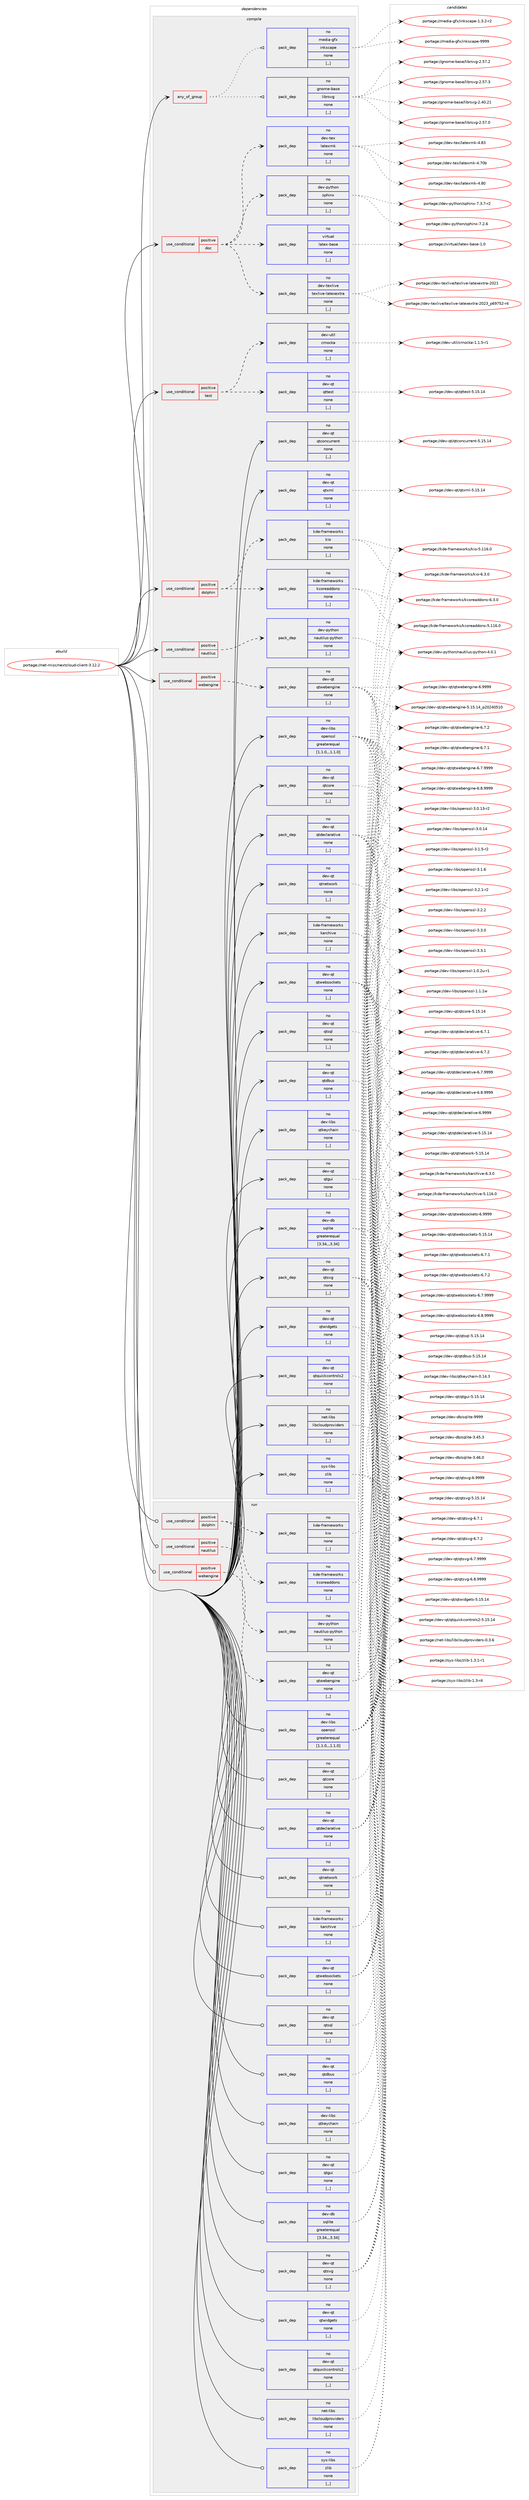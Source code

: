 digraph prolog {

# *************
# Graph options
# *************

newrank=true;
concentrate=true;
compound=true;
graph [rankdir=LR,fontname=Helvetica,fontsize=10,ranksep=1.5];#, ranksep=2.5, nodesep=0.2];
edge  [arrowhead=vee];
node  [fontname=Helvetica,fontsize=10];

# **********
# The ebuild
# **********

subgraph cluster_leftcol {
color=gray;
label=<<i>ebuild</i>>;
id [label="portage://net-misc/nextcloud-client-3.12.2", color=red, width=4, href="../net-misc/nextcloud-client-3.12.2.svg"];
}

# ****************
# The dependencies
# ****************

subgraph cluster_midcol {
color=gray;
label=<<i>dependencies</i>>;
subgraph cluster_compile {
fillcolor="#eeeeee";
style=filled;
label=<<i>compile</i>>;
subgraph any2446 {
dependency363917 [label=<<TABLE BORDER="0" CELLBORDER="1" CELLSPACING="0" CELLPADDING="4"><TR><TD CELLPADDING="10">any_of_group</TD></TR></TABLE>>, shape=none, color=red];subgraph pack265596 {
dependency363918 [label=<<TABLE BORDER="0" CELLBORDER="1" CELLSPACING="0" CELLPADDING="4" WIDTH="220"><TR><TD ROWSPAN="6" CELLPADDING="30">pack_dep</TD></TR><TR><TD WIDTH="110">no</TD></TR><TR><TD>gnome-base</TD></TR><TR><TD>librsvg</TD></TR><TR><TD>none</TD></TR><TR><TD>[,,]</TD></TR></TABLE>>, shape=none, color=blue];
}
dependency363917:e -> dependency363918:w [weight=20,style="dotted",arrowhead="oinv"];
subgraph pack265597 {
dependency363919 [label=<<TABLE BORDER="0" CELLBORDER="1" CELLSPACING="0" CELLPADDING="4" WIDTH="220"><TR><TD ROWSPAN="6" CELLPADDING="30">pack_dep</TD></TR><TR><TD WIDTH="110">no</TD></TR><TR><TD>media-gfx</TD></TR><TR><TD>inkscape</TD></TR><TR><TD>none</TD></TR><TR><TD>[,,]</TD></TR></TABLE>>, shape=none, color=blue];
}
dependency363917:e -> dependency363919:w [weight=20,style="dotted",arrowhead="oinv"];
}
id:e -> dependency363917:w [weight=20,style="solid",arrowhead="vee"];
subgraph cond95698 {
dependency363920 [label=<<TABLE BORDER="0" CELLBORDER="1" CELLSPACING="0" CELLPADDING="4"><TR><TD ROWSPAN="3" CELLPADDING="10">use_conditional</TD></TR><TR><TD>positive</TD></TR><TR><TD>doc</TD></TR></TABLE>>, shape=none, color=red];
subgraph pack265598 {
dependency363921 [label=<<TABLE BORDER="0" CELLBORDER="1" CELLSPACING="0" CELLPADDING="4" WIDTH="220"><TR><TD ROWSPAN="6" CELLPADDING="30">pack_dep</TD></TR><TR><TD WIDTH="110">no</TD></TR><TR><TD>dev-python</TD></TR><TR><TD>sphinx</TD></TR><TR><TD>none</TD></TR><TR><TD>[,,]</TD></TR></TABLE>>, shape=none, color=blue];
}
dependency363920:e -> dependency363921:w [weight=20,style="dashed",arrowhead="vee"];
subgraph pack265599 {
dependency363922 [label=<<TABLE BORDER="0" CELLBORDER="1" CELLSPACING="0" CELLPADDING="4" WIDTH="220"><TR><TD ROWSPAN="6" CELLPADDING="30">pack_dep</TD></TR><TR><TD WIDTH="110">no</TD></TR><TR><TD>dev-tex</TD></TR><TR><TD>latexmk</TD></TR><TR><TD>none</TD></TR><TR><TD>[,,]</TD></TR></TABLE>>, shape=none, color=blue];
}
dependency363920:e -> dependency363922:w [weight=20,style="dashed",arrowhead="vee"];
subgraph pack265600 {
dependency363923 [label=<<TABLE BORDER="0" CELLBORDER="1" CELLSPACING="0" CELLPADDING="4" WIDTH="220"><TR><TD ROWSPAN="6" CELLPADDING="30">pack_dep</TD></TR><TR><TD WIDTH="110">no</TD></TR><TR><TD>dev-texlive</TD></TR><TR><TD>texlive-latexextra</TD></TR><TR><TD>none</TD></TR><TR><TD>[,,]</TD></TR></TABLE>>, shape=none, color=blue];
}
dependency363920:e -> dependency363923:w [weight=20,style="dashed",arrowhead="vee"];
subgraph pack265601 {
dependency363924 [label=<<TABLE BORDER="0" CELLBORDER="1" CELLSPACING="0" CELLPADDING="4" WIDTH="220"><TR><TD ROWSPAN="6" CELLPADDING="30">pack_dep</TD></TR><TR><TD WIDTH="110">no</TD></TR><TR><TD>virtual</TD></TR><TR><TD>latex-base</TD></TR><TR><TD>none</TD></TR><TR><TD>[,,]</TD></TR></TABLE>>, shape=none, color=blue];
}
dependency363920:e -> dependency363924:w [weight=20,style="dashed",arrowhead="vee"];
}
id:e -> dependency363920:w [weight=20,style="solid",arrowhead="vee"];
subgraph cond95699 {
dependency363925 [label=<<TABLE BORDER="0" CELLBORDER="1" CELLSPACING="0" CELLPADDING="4"><TR><TD ROWSPAN="3" CELLPADDING="10">use_conditional</TD></TR><TR><TD>positive</TD></TR><TR><TD>dolphin</TD></TR></TABLE>>, shape=none, color=red];
subgraph pack265602 {
dependency363926 [label=<<TABLE BORDER="0" CELLBORDER="1" CELLSPACING="0" CELLPADDING="4" WIDTH="220"><TR><TD ROWSPAN="6" CELLPADDING="30">pack_dep</TD></TR><TR><TD WIDTH="110">no</TD></TR><TR><TD>kde-frameworks</TD></TR><TR><TD>kcoreaddons</TD></TR><TR><TD>none</TD></TR><TR><TD>[,,]</TD></TR></TABLE>>, shape=none, color=blue];
}
dependency363925:e -> dependency363926:w [weight=20,style="dashed",arrowhead="vee"];
subgraph pack265603 {
dependency363927 [label=<<TABLE BORDER="0" CELLBORDER="1" CELLSPACING="0" CELLPADDING="4" WIDTH="220"><TR><TD ROWSPAN="6" CELLPADDING="30">pack_dep</TD></TR><TR><TD WIDTH="110">no</TD></TR><TR><TD>kde-frameworks</TD></TR><TR><TD>kio</TD></TR><TR><TD>none</TD></TR><TR><TD>[,,]</TD></TR></TABLE>>, shape=none, color=blue];
}
dependency363925:e -> dependency363927:w [weight=20,style="dashed",arrowhead="vee"];
}
id:e -> dependency363925:w [weight=20,style="solid",arrowhead="vee"];
subgraph cond95700 {
dependency363928 [label=<<TABLE BORDER="0" CELLBORDER="1" CELLSPACING="0" CELLPADDING="4"><TR><TD ROWSPAN="3" CELLPADDING="10">use_conditional</TD></TR><TR><TD>positive</TD></TR><TR><TD>nautilus</TD></TR></TABLE>>, shape=none, color=red];
subgraph pack265604 {
dependency363929 [label=<<TABLE BORDER="0" CELLBORDER="1" CELLSPACING="0" CELLPADDING="4" WIDTH="220"><TR><TD ROWSPAN="6" CELLPADDING="30">pack_dep</TD></TR><TR><TD WIDTH="110">no</TD></TR><TR><TD>dev-python</TD></TR><TR><TD>nautilus-python</TD></TR><TR><TD>none</TD></TR><TR><TD>[,,]</TD></TR></TABLE>>, shape=none, color=blue];
}
dependency363928:e -> dependency363929:w [weight=20,style="dashed",arrowhead="vee"];
}
id:e -> dependency363928:w [weight=20,style="solid",arrowhead="vee"];
subgraph cond95701 {
dependency363930 [label=<<TABLE BORDER="0" CELLBORDER="1" CELLSPACING="0" CELLPADDING="4"><TR><TD ROWSPAN="3" CELLPADDING="10">use_conditional</TD></TR><TR><TD>positive</TD></TR><TR><TD>test</TD></TR></TABLE>>, shape=none, color=red];
subgraph pack265605 {
dependency363931 [label=<<TABLE BORDER="0" CELLBORDER="1" CELLSPACING="0" CELLPADDING="4" WIDTH="220"><TR><TD ROWSPAN="6" CELLPADDING="30">pack_dep</TD></TR><TR><TD WIDTH="110">no</TD></TR><TR><TD>dev-qt</TD></TR><TR><TD>qttest</TD></TR><TR><TD>none</TD></TR><TR><TD>[,,]</TD></TR></TABLE>>, shape=none, color=blue];
}
dependency363930:e -> dependency363931:w [weight=20,style="dashed",arrowhead="vee"];
subgraph pack265606 {
dependency363932 [label=<<TABLE BORDER="0" CELLBORDER="1" CELLSPACING="0" CELLPADDING="4" WIDTH="220"><TR><TD ROWSPAN="6" CELLPADDING="30">pack_dep</TD></TR><TR><TD WIDTH="110">no</TD></TR><TR><TD>dev-util</TD></TR><TR><TD>cmocka</TD></TR><TR><TD>none</TD></TR><TR><TD>[,,]</TD></TR></TABLE>>, shape=none, color=blue];
}
dependency363930:e -> dependency363932:w [weight=20,style="dashed",arrowhead="vee"];
}
id:e -> dependency363930:w [weight=20,style="solid",arrowhead="vee"];
subgraph cond95702 {
dependency363933 [label=<<TABLE BORDER="0" CELLBORDER="1" CELLSPACING="0" CELLPADDING="4"><TR><TD ROWSPAN="3" CELLPADDING="10">use_conditional</TD></TR><TR><TD>positive</TD></TR><TR><TD>webengine</TD></TR></TABLE>>, shape=none, color=red];
subgraph pack265607 {
dependency363934 [label=<<TABLE BORDER="0" CELLBORDER="1" CELLSPACING="0" CELLPADDING="4" WIDTH="220"><TR><TD ROWSPAN="6" CELLPADDING="30">pack_dep</TD></TR><TR><TD WIDTH="110">no</TD></TR><TR><TD>dev-qt</TD></TR><TR><TD>qtwebengine</TD></TR><TR><TD>none</TD></TR><TR><TD>[,,]</TD></TR></TABLE>>, shape=none, color=blue];
}
dependency363933:e -> dependency363934:w [weight=20,style="dashed",arrowhead="vee"];
}
id:e -> dependency363933:w [weight=20,style="solid",arrowhead="vee"];
subgraph pack265608 {
dependency363935 [label=<<TABLE BORDER="0" CELLBORDER="1" CELLSPACING="0" CELLPADDING="4" WIDTH="220"><TR><TD ROWSPAN="6" CELLPADDING="30">pack_dep</TD></TR><TR><TD WIDTH="110">no</TD></TR><TR><TD>dev-db</TD></TR><TR><TD>sqlite</TD></TR><TR><TD>greaterequal</TD></TR><TR><TD>[3.34,,,3.34]</TD></TR></TABLE>>, shape=none, color=blue];
}
id:e -> dependency363935:w [weight=20,style="solid",arrowhead="vee"];
subgraph pack265609 {
dependency363936 [label=<<TABLE BORDER="0" CELLBORDER="1" CELLSPACING="0" CELLPADDING="4" WIDTH="220"><TR><TD ROWSPAN="6" CELLPADDING="30">pack_dep</TD></TR><TR><TD WIDTH="110">no</TD></TR><TR><TD>dev-libs</TD></TR><TR><TD>openssl</TD></TR><TR><TD>greaterequal</TD></TR><TR><TD>[1.1.0,,,1.1.0]</TD></TR></TABLE>>, shape=none, color=blue];
}
id:e -> dependency363936:w [weight=20,style="solid",arrowhead="vee"];
subgraph pack265610 {
dependency363937 [label=<<TABLE BORDER="0" CELLBORDER="1" CELLSPACING="0" CELLPADDING="4" WIDTH="220"><TR><TD ROWSPAN="6" CELLPADDING="30">pack_dep</TD></TR><TR><TD WIDTH="110">no</TD></TR><TR><TD>dev-libs</TD></TR><TR><TD>qtkeychain</TD></TR><TR><TD>none</TD></TR><TR><TD>[,,]</TD></TR></TABLE>>, shape=none, color=blue];
}
id:e -> dependency363937:w [weight=20,style="solid",arrowhead="vee"];
subgraph pack265611 {
dependency363938 [label=<<TABLE BORDER="0" CELLBORDER="1" CELLSPACING="0" CELLPADDING="4" WIDTH="220"><TR><TD ROWSPAN="6" CELLPADDING="30">pack_dep</TD></TR><TR><TD WIDTH="110">no</TD></TR><TR><TD>dev-qt</TD></TR><TR><TD>qtconcurrent</TD></TR><TR><TD>none</TD></TR><TR><TD>[,,]</TD></TR></TABLE>>, shape=none, color=blue];
}
id:e -> dependency363938:w [weight=20,style="solid",arrowhead="vee"];
subgraph pack265612 {
dependency363939 [label=<<TABLE BORDER="0" CELLBORDER="1" CELLSPACING="0" CELLPADDING="4" WIDTH="220"><TR><TD ROWSPAN="6" CELLPADDING="30">pack_dep</TD></TR><TR><TD WIDTH="110">no</TD></TR><TR><TD>dev-qt</TD></TR><TR><TD>qtcore</TD></TR><TR><TD>none</TD></TR><TR><TD>[,,]</TD></TR></TABLE>>, shape=none, color=blue];
}
id:e -> dependency363939:w [weight=20,style="solid",arrowhead="vee"];
subgraph pack265613 {
dependency363940 [label=<<TABLE BORDER="0" CELLBORDER="1" CELLSPACING="0" CELLPADDING="4" WIDTH="220"><TR><TD ROWSPAN="6" CELLPADDING="30">pack_dep</TD></TR><TR><TD WIDTH="110">no</TD></TR><TR><TD>dev-qt</TD></TR><TR><TD>qtdbus</TD></TR><TR><TD>none</TD></TR><TR><TD>[,,]</TD></TR></TABLE>>, shape=none, color=blue];
}
id:e -> dependency363940:w [weight=20,style="solid",arrowhead="vee"];
subgraph pack265614 {
dependency363941 [label=<<TABLE BORDER="0" CELLBORDER="1" CELLSPACING="0" CELLPADDING="4" WIDTH="220"><TR><TD ROWSPAN="6" CELLPADDING="30">pack_dep</TD></TR><TR><TD WIDTH="110">no</TD></TR><TR><TD>dev-qt</TD></TR><TR><TD>qtdeclarative</TD></TR><TR><TD>none</TD></TR><TR><TD>[,,]</TD></TR></TABLE>>, shape=none, color=blue];
}
id:e -> dependency363941:w [weight=20,style="solid",arrowhead="vee"];
subgraph pack265615 {
dependency363942 [label=<<TABLE BORDER="0" CELLBORDER="1" CELLSPACING="0" CELLPADDING="4" WIDTH="220"><TR><TD ROWSPAN="6" CELLPADDING="30">pack_dep</TD></TR><TR><TD WIDTH="110">no</TD></TR><TR><TD>dev-qt</TD></TR><TR><TD>qtgui</TD></TR><TR><TD>none</TD></TR><TR><TD>[,,]</TD></TR></TABLE>>, shape=none, color=blue];
}
id:e -> dependency363942:w [weight=20,style="solid",arrowhead="vee"];
subgraph pack265616 {
dependency363943 [label=<<TABLE BORDER="0" CELLBORDER="1" CELLSPACING="0" CELLPADDING="4" WIDTH="220"><TR><TD ROWSPAN="6" CELLPADDING="30">pack_dep</TD></TR><TR><TD WIDTH="110">no</TD></TR><TR><TD>dev-qt</TD></TR><TR><TD>qtnetwork</TD></TR><TR><TD>none</TD></TR><TR><TD>[,,]</TD></TR></TABLE>>, shape=none, color=blue];
}
id:e -> dependency363943:w [weight=20,style="solid",arrowhead="vee"];
subgraph pack265617 {
dependency363944 [label=<<TABLE BORDER="0" CELLBORDER="1" CELLSPACING="0" CELLPADDING="4" WIDTH="220"><TR><TD ROWSPAN="6" CELLPADDING="30">pack_dep</TD></TR><TR><TD WIDTH="110">no</TD></TR><TR><TD>dev-qt</TD></TR><TR><TD>qtquickcontrols2</TD></TR><TR><TD>none</TD></TR><TR><TD>[,,]</TD></TR></TABLE>>, shape=none, color=blue];
}
id:e -> dependency363944:w [weight=20,style="solid",arrowhead="vee"];
subgraph pack265618 {
dependency363945 [label=<<TABLE BORDER="0" CELLBORDER="1" CELLSPACING="0" CELLPADDING="4" WIDTH="220"><TR><TD ROWSPAN="6" CELLPADDING="30">pack_dep</TD></TR><TR><TD WIDTH="110">no</TD></TR><TR><TD>dev-qt</TD></TR><TR><TD>qtsql</TD></TR><TR><TD>none</TD></TR><TR><TD>[,,]</TD></TR></TABLE>>, shape=none, color=blue];
}
id:e -> dependency363945:w [weight=20,style="solid",arrowhead="vee"];
subgraph pack265619 {
dependency363946 [label=<<TABLE BORDER="0" CELLBORDER="1" CELLSPACING="0" CELLPADDING="4" WIDTH="220"><TR><TD ROWSPAN="6" CELLPADDING="30">pack_dep</TD></TR><TR><TD WIDTH="110">no</TD></TR><TR><TD>dev-qt</TD></TR><TR><TD>qtsvg</TD></TR><TR><TD>none</TD></TR><TR><TD>[,,]</TD></TR></TABLE>>, shape=none, color=blue];
}
id:e -> dependency363946:w [weight=20,style="solid",arrowhead="vee"];
subgraph pack265620 {
dependency363947 [label=<<TABLE BORDER="0" CELLBORDER="1" CELLSPACING="0" CELLPADDING="4" WIDTH="220"><TR><TD ROWSPAN="6" CELLPADDING="30">pack_dep</TD></TR><TR><TD WIDTH="110">no</TD></TR><TR><TD>dev-qt</TD></TR><TR><TD>qtwebsockets</TD></TR><TR><TD>none</TD></TR><TR><TD>[,,]</TD></TR></TABLE>>, shape=none, color=blue];
}
id:e -> dependency363947:w [weight=20,style="solid",arrowhead="vee"];
subgraph pack265621 {
dependency363948 [label=<<TABLE BORDER="0" CELLBORDER="1" CELLSPACING="0" CELLPADDING="4" WIDTH="220"><TR><TD ROWSPAN="6" CELLPADDING="30">pack_dep</TD></TR><TR><TD WIDTH="110">no</TD></TR><TR><TD>dev-qt</TD></TR><TR><TD>qtwidgets</TD></TR><TR><TD>none</TD></TR><TR><TD>[,,]</TD></TR></TABLE>>, shape=none, color=blue];
}
id:e -> dependency363948:w [weight=20,style="solid",arrowhead="vee"];
subgraph pack265622 {
dependency363949 [label=<<TABLE BORDER="0" CELLBORDER="1" CELLSPACING="0" CELLPADDING="4" WIDTH="220"><TR><TD ROWSPAN="6" CELLPADDING="30">pack_dep</TD></TR><TR><TD WIDTH="110">no</TD></TR><TR><TD>dev-qt</TD></TR><TR><TD>qtxml</TD></TR><TR><TD>none</TD></TR><TR><TD>[,,]</TD></TR></TABLE>>, shape=none, color=blue];
}
id:e -> dependency363949:w [weight=20,style="solid",arrowhead="vee"];
subgraph pack265623 {
dependency363950 [label=<<TABLE BORDER="0" CELLBORDER="1" CELLSPACING="0" CELLPADDING="4" WIDTH="220"><TR><TD ROWSPAN="6" CELLPADDING="30">pack_dep</TD></TR><TR><TD WIDTH="110">no</TD></TR><TR><TD>kde-frameworks</TD></TR><TR><TD>karchive</TD></TR><TR><TD>none</TD></TR><TR><TD>[,,]</TD></TR></TABLE>>, shape=none, color=blue];
}
id:e -> dependency363950:w [weight=20,style="solid",arrowhead="vee"];
subgraph pack265624 {
dependency363951 [label=<<TABLE BORDER="0" CELLBORDER="1" CELLSPACING="0" CELLPADDING="4" WIDTH="220"><TR><TD ROWSPAN="6" CELLPADDING="30">pack_dep</TD></TR><TR><TD WIDTH="110">no</TD></TR><TR><TD>net-libs</TD></TR><TR><TD>libcloudproviders</TD></TR><TR><TD>none</TD></TR><TR><TD>[,,]</TD></TR></TABLE>>, shape=none, color=blue];
}
id:e -> dependency363951:w [weight=20,style="solid",arrowhead="vee"];
subgraph pack265625 {
dependency363952 [label=<<TABLE BORDER="0" CELLBORDER="1" CELLSPACING="0" CELLPADDING="4" WIDTH="220"><TR><TD ROWSPAN="6" CELLPADDING="30">pack_dep</TD></TR><TR><TD WIDTH="110">no</TD></TR><TR><TD>sys-libs</TD></TR><TR><TD>zlib</TD></TR><TR><TD>none</TD></TR><TR><TD>[,,]</TD></TR></TABLE>>, shape=none, color=blue];
}
id:e -> dependency363952:w [weight=20,style="solid",arrowhead="vee"];
}
subgraph cluster_compileandrun {
fillcolor="#eeeeee";
style=filled;
label=<<i>compile and run</i>>;
}
subgraph cluster_run {
fillcolor="#eeeeee";
style=filled;
label=<<i>run</i>>;
subgraph cond95703 {
dependency363953 [label=<<TABLE BORDER="0" CELLBORDER="1" CELLSPACING="0" CELLPADDING="4"><TR><TD ROWSPAN="3" CELLPADDING="10">use_conditional</TD></TR><TR><TD>positive</TD></TR><TR><TD>dolphin</TD></TR></TABLE>>, shape=none, color=red];
subgraph pack265626 {
dependency363954 [label=<<TABLE BORDER="0" CELLBORDER="1" CELLSPACING="0" CELLPADDING="4" WIDTH="220"><TR><TD ROWSPAN="6" CELLPADDING="30">pack_dep</TD></TR><TR><TD WIDTH="110">no</TD></TR><TR><TD>kde-frameworks</TD></TR><TR><TD>kcoreaddons</TD></TR><TR><TD>none</TD></TR><TR><TD>[,,]</TD></TR></TABLE>>, shape=none, color=blue];
}
dependency363953:e -> dependency363954:w [weight=20,style="dashed",arrowhead="vee"];
subgraph pack265627 {
dependency363955 [label=<<TABLE BORDER="0" CELLBORDER="1" CELLSPACING="0" CELLPADDING="4" WIDTH="220"><TR><TD ROWSPAN="6" CELLPADDING="30">pack_dep</TD></TR><TR><TD WIDTH="110">no</TD></TR><TR><TD>kde-frameworks</TD></TR><TR><TD>kio</TD></TR><TR><TD>none</TD></TR><TR><TD>[,,]</TD></TR></TABLE>>, shape=none, color=blue];
}
dependency363953:e -> dependency363955:w [weight=20,style="dashed",arrowhead="vee"];
}
id:e -> dependency363953:w [weight=20,style="solid",arrowhead="odot"];
subgraph cond95704 {
dependency363956 [label=<<TABLE BORDER="0" CELLBORDER="1" CELLSPACING="0" CELLPADDING="4"><TR><TD ROWSPAN="3" CELLPADDING="10">use_conditional</TD></TR><TR><TD>positive</TD></TR><TR><TD>nautilus</TD></TR></TABLE>>, shape=none, color=red];
subgraph pack265628 {
dependency363957 [label=<<TABLE BORDER="0" CELLBORDER="1" CELLSPACING="0" CELLPADDING="4" WIDTH="220"><TR><TD ROWSPAN="6" CELLPADDING="30">pack_dep</TD></TR><TR><TD WIDTH="110">no</TD></TR><TR><TD>dev-python</TD></TR><TR><TD>nautilus-python</TD></TR><TR><TD>none</TD></TR><TR><TD>[,,]</TD></TR></TABLE>>, shape=none, color=blue];
}
dependency363956:e -> dependency363957:w [weight=20,style="dashed",arrowhead="vee"];
}
id:e -> dependency363956:w [weight=20,style="solid",arrowhead="odot"];
subgraph cond95705 {
dependency363958 [label=<<TABLE BORDER="0" CELLBORDER="1" CELLSPACING="0" CELLPADDING="4"><TR><TD ROWSPAN="3" CELLPADDING="10">use_conditional</TD></TR><TR><TD>positive</TD></TR><TR><TD>webengine</TD></TR></TABLE>>, shape=none, color=red];
subgraph pack265629 {
dependency363959 [label=<<TABLE BORDER="0" CELLBORDER="1" CELLSPACING="0" CELLPADDING="4" WIDTH="220"><TR><TD ROWSPAN="6" CELLPADDING="30">pack_dep</TD></TR><TR><TD WIDTH="110">no</TD></TR><TR><TD>dev-qt</TD></TR><TR><TD>qtwebengine</TD></TR><TR><TD>none</TD></TR><TR><TD>[,,]</TD></TR></TABLE>>, shape=none, color=blue];
}
dependency363958:e -> dependency363959:w [weight=20,style="dashed",arrowhead="vee"];
}
id:e -> dependency363958:w [weight=20,style="solid",arrowhead="odot"];
subgraph pack265630 {
dependency363960 [label=<<TABLE BORDER="0" CELLBORDER="1" CELLSPACING="0" CELLPADDING="4" WIDTH="220"><TR><TD ROWSPAN="6" CELLPADDING="30">pack_dep</TD></TR><TR><TD WIDTH="110">no</TD></TR><TR><TD>dev-db</TD></TR><TR><TD>sqlite</TD></TR><TR><TD>greaterequal</TD></TR><TR><TD>[3.34,,,3.34]</TD></TR></TABLE>>, shape=none, color=blue];
}
id:e -> dependency363960:w [weight=20,style="solid",arrowhead="odot"];
subgraph pack265631 {
dependency363961 [label=<<TABLE BORDER="0" CELLBORDER="1" CELLSPACING="0" CELLPADDING="4" WIDTH="220"><TR><TD ROWSPAN="6" CELLPADDING="30">pack_dep</TD></TR><TR><TD WIDTH="110">no</TD></TR><TR><TD>dev-libs</TD></TR><TR><TD>openssl</TD></TR><TR><TD>greaterequal</TD></TR><TR><TD>[1.1.0,,,1.1.0]</TD></TR></TABLE>>, shape=none, color=blue];
}
id:e -> dependency363961:w [weight=20,style="solid",arrowhead="odot"];
subgraph pack265632 {
dependency363962 [label=<<TABLE BORDER="0" CELLBORDER="1" CELLSPACING="0" CELLPADDING="4" WIDTH="220"><TR><TD ROWSPAN="6" CELLPADDING="30">pack_dep</TD></TR><TR><TD WIDTH="110">no</TD></TR><TR><TD>dev-libs</TD></TR><TR><TD>qtkeychain</TD></TR><TR><TD>none</TD></TR><TR><TD>[,,]</TD></TR></TABLE>>, shape=none, color=blue];
}
id:e -> dependency363962:w [weight=20,style="solid",arrowhead="odot"];
subgraph pack265633 {
dependency363963 [label=<<TABLE BORDER="0" CELLBORDER="1" CELLSPACING="0" CELLPADDING="4" WIDTH="220"><TR><TD ROWSPAN="6" CELLPADDING="30">pack_dep</TD></TR><TR><TD WIDTH="110">no</TD></TR><TR><TD>dev-qt</TD></TR><TR><TD>qtcore</TD></TR><TR><TD>none</TD></TR><TR><TD>[,,]</TD></TR></TABLE>>, shape=none, color=blue];
}
id:e -> dependency363963:w [weight=20,style="solid",arrowhead="odot"];
subgraph pack265634 {
dependency363964 [label=<<TABLE BORDER="0" CELLBORDER="1" CELLSPACING="0" CELLPADDING="4" WIDTH="220"><TR><TD ROWSPAN="6" CELLPADDING="30">pack_dep</TD></TR><TR><TD WIDTH="110">no</TD></TR><TR><TD>dev-qt</TD></TR><TR><TD>qtdbus</TD></TR><TR><TD>none</TD></TR><TR><TD>[,,]</TD></TR></TABLE>>, shape=none, color=blue];
}
id:e -> dependency363964:w [weight=20,style="solid",arrowhead="odot"];
subgraph pack265635 {
dependency363965 [label=<<TABLE BORDER="0" CELLBORDER="1" CELLSPACING="0" CELLPADDING="4" WIDTH="220"><TR><TD ROWSPAN="6" CELLPADDING="30">pack_dep</TD></TR><TR><TD WIDTH="110">no</TD></TR><TR><TD>dev-qt</TD></TR><TR><TD>qtdeclarative</TD></TR><TR><TD>none</TD></TR><TR><TD>[,,]</TD></TR></TABLE>>, shape=none, color=blue];
}
id:e -> dependency363965:w [weight=20,style="solid",arrowhead="odot"];
subgraph pack265636 {
dependency363966 [label=<<TABLE BORDER="0" CELLBORDER="1" CELLSPACING="0" CELLPADDING="4" WIDTH="220"><TR><TD ROWSPAN="6" CELLPADDING="30">pack_dep</TD></TR><TR><TD WIDTH="110">no</TD></TR><TR><TD>dev-qt</TD></TR><TR><TD>qtgui</TD></TR><TR><TD>none</TD></TR><TR><TD>[,,]</TD></TR></TABLE>>, shape=none, color=blue];
}
id:e -> dependency363966:w [weight=20,style="solid",arrowhead="odot"];
subgraph pack265637 {
dependency363967 [label=<<TABLE BORDER="0" CELLBORDER="1" CELLSPACING="0" CELLPADDING="4" WIDTH="220"><TR><TD ROWSPAN="6" CELLPADDING="30">pack_dep</TD></TR><TR><TD WIDTH="110">no</TD></TR><TR><TD>dev-qt</TD></TR><TR><TD>qtnetwork</TD></TR><TR><TD>none</TD></TR><TR><TD>[,,]</TD></TR></TABLE>>, shape=none, color=blue];
}
id:e -> dependency363967:w [weight=20,style="solid",arrowhead="odot"];
subgraph pack265638 {
dependency363968 [label=<<TABLE BORDER="0" CELLBORDER="1" CELLSPACING="0" CELLPADDING="4" WIDTH="220"><TR><TD ROWSPAN="6" CELLPADDING="30">pack_dep</TD></TR><TR><TD WIDTH="110">no</TD></TR><TR><TD>dev-qt</TD></TR><TR><TD>qtquickcontrols2</TD></TR><TR><TD>none</TD></TR><TR><TD>[,,]</TD></TR></TABLE>>, shape=none, color=blue];
}
id:e -> dependency363968:w [weight=20,style="solid",arrowhead="odot"];
subgraph pack265639 {
dependency363969 [label=<<TABLE BORDER="0" CELLBORDER="1" CELLSPACING="0" CELLPADDING="4" WIDTH="220"><TR><TD ROWSPAN="6" CELLPADDING="30">pack_dep</TD></TR><TR><TD WIDTH="110">no</TD></TR><TR><TD>dev-qt</TD></TR><TR><TD>qtsql</TD></TR><TR><TD>none</TD></TR><TR><TD>[,,]</TD></TR></TABLE>>, shape=none, color=blue];
}
id:e -> dependency363969:w [weight=20,style="solid",arrowhead="odot"];
subgraph pack265640 {
dependency363970 [label=<<TABLE BORDER="0" CELLBORDER="1" CELLSPACING="0" CELLPADDING="4" WIDTH="220"><TR><TD ROWSPAN="6" CELLPADDING="30">pack_dep</TD></TR><TR><TD WIDTH="110">no</TD></TR><TR><TD>dev-qt</TD></TR><TR><TD>qtsvg</TD></TR><TR><TD>none</TD></TR><TR><TD>[,,]</TD></TR></TABLE>>, shape=none, color=blue];
}
id:e -> dependency363970:w [weight=20,style="solid",arrowhead="odot"];
subgraph pack265641 {
dependency363971 [label=<<TABLE BORDER="0" CELLBORDER="1" CELLSPACING="0" CELLPADDING="4" WIDTH="220"><TR><TD ROWSPAN="6" CELLPADDING="30">pack_dep</TD></TR><TR><TD WIDTH="110">no</TD></TR><TR><TD>dev-qt</TD></TR><TR><TD>qtwebsockets</TD></TR><TR><TD>none</TD></TR><TR><TD>[,,]</TD></TR></TABLE>>, shape=none, color=blue];
}
id:e -> dependency363971:w [weight=20,style="solid",arrowhead="odot"];
subgraph pack265642 {
dependency363972 [label=<<TABLE BORDER="0" CELLBORDER="1" CELLSPACING="0" CELLPADDING="4" WIDTH="220"><TR><TD ROWSPAN="6" CELLPADDING="30">pack_dep</TD></TR><TR><TD WIDTH="110">no</TD></TR><TR><TD>dev-qt</TD></TR><TR><TD>qtwidgets</TD></TR><TR><TD>none</TD></TR><TR><TD>[,,]</TD></TR></TABLE>>, shape=none, color=blue];
}
id:e -> dependency363972:w [weight=20,style="solid",arrowhead="odot"];
subgraph pack265643 {
dependency363973 [label=<<TABLE BORDER="0" CELLBORDER="1" CELLSPACING="0" CELLPADDING="4" WIDTH="220"><TR><TD ROWSPAN="6" CELLPADDING="30">pack_dep</TD></TR><TR><TD WIDTH="110">no</TD></TR><TR><TD>kde-frameworks</TD></TR><TR><TD>karchive</TD></TR><TR><TD>none</TD></TR><TR><TD>[,,]</TD></TR></TABLE>>, shape=none, color=blue];
}
id:e -> dependency363973:w [weight=20,style="solid",arrowhead="odot"];
subgraph pack265644 {
dependency363974 [label=<<TABLE BORDER="0" CELLBORDER="1" CELLSPACING="0" CELLPADDING="4" WIDTH="220"><TR><TD ROWSPAN="6" CELLPADDING="30">pack_dep</TD></TR><TR><TD WIDTH="110">no</TD></TR><TR><TD>net-libs</TD></TR><TR><TD>libcloudproviders</TD></TR><TR><TD>none</TD></TR><TR><TD>[,,]</TD></TR></TABLE>>, shape=none, color=blue];
}
id:e -> dependency363974:w [weight=20,style="solid",arrowhead="odot"];
subgraph pack265645 {
dependency363975 [label=<<TABLE BORDER="0" CELLBORDER="1" CELLSPACING="0" CELLPADDING="4" WIDTH="220"><TR><TD ROWSPAN="6" CELLPADDING="30">pack_dep</TD></TR><TR><TD WIDTH="110">no</TD></TR><TR><TD>sys-libs</TD></TR><TR><TD>zlib</TD></TR><TR><TD>none</TD></TR><TR><TD>[,,]</TD></TR></TABLE>>, shape=none, color=blue];
}
id:e -> dependency363975:w [weight=20,style="solid",arrowhead="odot"];
}
}

# **************
# The candidates
# **************

subgraph cluster_choices {
rank=same;
color=gray;
label=<<i>candidates</i>>;

subgraph choice265596 {
color=black;
nodesep=1;
choice10311011110910145989711510147108105981141151181034550465248465049 [label="portage://gnome-base/librsvg-2.40.21", color=red, width=4,href="../gnome-base/librsvg-2.40.21.svg"];
choice103110111109101459897115101471081059811411511810345504653554648 [label="portage://gnome-base/librsvg-2.57.0", color=red, width=4,href="../gnome-base/librsvg-2.57.0.svg"];
choice103110111109101459897115101471081059811411511810345504653554650 [label="portage://gnome-base/librsvg-2.57.2", color=red, width=4,href="../gnome-base/librsvg-2.57.2.svg"];
choice103110111109101459897115101471081059811411511810345504653554651 [label="portage://gnome-base/librsvg-2.57.3", color=red, width=4,href="../gnome-base/librsvg-2.57.3.svg"];
dependency363918:e -> choice10311011110910145989711510147108105981141151181034550465248465049:w [style=dotted,weight="100"];
dependency363918:e -> choice103110111109101459897115101471081059811411511810345504653554648:w [style=dotted,weight="100"];
dependency363918:e -> choice103110111109101459897115101471081059811411511810345504653554650:w [style=dotted,weight="100"];
dependency363918:e -> choice103110111109101459897115101471081059811411511810345504653554651:w [style=dotted,weight="100"];
}
subgraph choice265597 {
color=black;
nodesep=1;
choice10910110010597451031021204710511010711599971121014549465146504511450 [label="portage://media-gfx/inkscape-1.3.2-r2", color=red, width=4,href="../media-gfx/inkscape-1.3.2-r2.svg"];
choice10910110010597451031021204710511010711599971121014557575757 [label="portage://media-gfx/inkscape-9999", color=red, width=4,href="../media-gfx/inkscape-9999.svg"];
dependency363919:e -> choice10910110010597451031021204710511010711599971121014549465146504511450:w [style=dotted,weight="100"];
dependency363919:e -> choice10910110010597451031021204710511010711599971121014557575757:w [style=dotted,weight="100"];
}
subgraph choice265598 {
color=black;
nodesep=1;
choice1001011184511212111610411111047115112104105110120455546504654 [label="portage://dev-python/sphinx-7.2.6", color=red, width=4,href="../dev-python/sphinx-7.2.6.svg"];
choice10010111845112121116104111110471151121041051101204555465146554511450 [label="portage://dev-python/sphinx-7.3.7-r2", color=red, width=4,href="../dev-python/sphinx-7.3.7-r2.svg"];
dependency363921:e -> choice1001011184511212111610411111047115112104105110120455546504654:w [style=dotted,weight="100"];
dependency363921:e -> choice10010111845112121116104111110471151121041051101204555465146554511450:w [style=dotted,weight="100"];
}
subgraph choice265599 {
color=black;
nodesep=1;
choice100101118451161011204710897116101120109107455246554898 [label="portage://dev-tex/latexmk-4.70b", color=red, width=4,href="../dev-tex/latexmk-4.70b.svg"];
choice1001011184511610112047108971161011201091074552465648 [label="portage://dev-tex/latexmk-4.80", color=red, width=4,href="../dev-tex/latexmk-4.80.svg"];
choice1001011184511610112047108971161011201091074552465651 [label="portage://dev-tex/latexmk-4.83", color=red, width=4,href="../dev-tex/latexmk-4.83.svg"];
dependency363922:e -> choice100101118451161011204710897116101120109107455246554898:w [style=dotted,weight="100"];
dependency363922:e -> choice1001011184511610112047108971161011201091074552465648:w [style=dotted,weight="100"];
dependency363922:e -> choice1001011184511610112047108971161011201091074552465651:w [style=dotted,weight="100"];
}
subgraph choice265600 {
color=black;
nodesep=1;
choice10010111845116101120108105118101471161011201081051181014510897116101120101120116114974550485049 [label="portage://dev-texlive/texlive-latexextra-2021", color=red, width=4,href="../dev-texlive/texlive-latexextra-2021.svg"];
choice100101118451161011201081051181014711610112010810511810145108971161011201011201161149745504850519511254575553504511452 [label="portage://dev-texlive/texlive-latexextra-2023_p69752-r4", color=red, width=4,href="../dev-texlive/texlive-latexextra-2023_p69752-r4.svg"];
dependency363923:e -> choice10010111845116101120108105118101471161011201081051181014510897116101120101120116114974550485049:w [style=dotted,weight="100"];
dependency363923:e -> choice100101118451161011201081051181014711610112010810511810145108971161011201011201161149745504850519511254575553504511452:w [style=dotted,weight="100"];
}
subgraph choice265601 {
color=black;
nodesep=1;
choice11810511411611797108471089711610112045989711510145494648 [label="portage://virtual/latex-base-1.0", color=red, width=4,href="../virtual/latex-base-1.0.svg"];
dependency363924:e -> choice11810511411611797108471089711610112045989711510145494648:w [style=dotted,weight="100"];
}
subgraph choice265602 {
color=black;
nodesep=1;
choice10710010145102114971091011191111141071154710799111114101971001001111101154553464949544648 [label="portage://kde-frameworks/kcoreaddons-5.116.0", color=red, width=4,href="../kde-frameworks/kcoreaddons-5.116.0.svg"];
choice1071001014510211497109101119111114107115471079911111410197100100111110115455446514648 [label="portage://kde-frameworks/kcoreaddons-6.3.0", color=red, width=4,href="../kde-frameworks/kcoreaddons-6.3.0.svg"];
dependency363926:e -> choice10710010145102114971091011191111141071154710799111114101971001001111101154553464949544648:w [style=dotted,weight="100"];
dependency363926:e -> choice1071001014510211497109101119111114107115471079911111410197100100111110115455446514648:w [style=dotted,weight="100"];
}
subgraph choice265603 {
color=black;
nodesep=1;
choice1071001014510211497109101119111114107115471071051114553464949544648 [label="portage://kde-frameworks/kio-5.116.0", color=red, width=4,href="../kde-frameworks/kio-5.116.0.svg"];
choice107100101451021149710910111911111410711547107105111455446514648 [label="portage://kde-frameworks/kio-6.3.0", color=red, width=4,href="../kde-frameworks/kio-6.3.0.svg"];
dependency363927:e -> choice1071001014510211497109101119111114107115471071051114553464949544648:w [style=dotted,weight="100"];
dependency363927:e -> choice107100101451021149710910111911111410711547107105111455446514648:w [style=dotted,weight="100"];
}
subgraph choice265604 {
color=black;
nodesep=1;
choice10010111845112121116104111110471109711711610510811711545112121116104111110455246484649 [label="portage://dev-python/nautilus-python-4.0.1", color=red, width=4,href="../dev-python/nautilus-python-4.0.1.svg"];
dependency363929:e -> choice10010111845112121116104111110471109711711610510811711545112121116104111110455246484649:w [style=dotted,weight="100"];
}
subgraph choice265605 {
color=black;
nodesep=1;
choice10010111845113116471131161161011151164553464953464952 [label="portage://dev-qt/qttest-5.15.14", color=red, width=4,href="../dev-qt/qttest-5.15.14.svg"];
dependency363931:e -> choice10010111845113116471131161161011151164553464953464952:w [style=dotted,weight="100"];
}
subgraph choice265606 {
color=black;
nodesep=1;
choice10010111845117116105108479910911199107974549464946534511449 [label="portage://dev-util/cmocka-1.1.5-r1", color=red, width=4,href="../dev-util/cmocka-1.1.5-r1.svg"];
dependency363932:e -> choice10010111845117116105108479910911199107974549464946534511449:w [style=dotted,weight="100"];
}
subgraph choice265607 {
color=black;
nodesep=1;
choice1001011184511311647113116119101981011101031051101014553464953464952951125048505248534948 [label="portage://dev-qt/qtwebengine-5.15.14_p20240510", color=red, width=4,href="../dev-qt/qtwebengine-5.15.14_p20240510.svg"];
choice100101118451131164711311611910198101110103105110101455446554649 [label="portage://dev-qt/qtwebengine-6.7.1", color=red, width=4,href="../dev-qt/qtwebengine-6.7.1.svg"];
choice100101118451131164711311611910198101110103105110101455446554650 [label="portage://dev-qt/qtwebengine-6.7.2", color=red, width=4,href="../dev-qt/qtwebengine-6.7.2.svg"];
choice100101118451131164711311611910198101110103105110101455446554657575757 [label="portage://dev-qt/qtwebengine-6.7.9999", color=red, width=4,href="../dev-qt/qtwebengine-6.7.9999.svg"];
choice100101118451131164711311611910198101110103105110101455446564657575757 [label="portage://dev-qt/qtwebengine-6.8.9999", color=red, width=4,href="../dev-qt/qtwebengine-6.8.9999.svg"];
choice10010111845113116471131161191019810111010310511010145544657575757 [label="portage://dev-qt/qtwebengine-6.9999", color=red, width=4,href="../dev-qt/qtwebengine-6.9999.svg"];
dependency363934:e -> choice1001011184511311647113116119101981011101031051101014553464953464952951125048505248534948:w [style=dotted,weight="100"];
dependency363934:e -> choice100101118451131164711311611910198101110103105110101455446554649:w [style=dotted,weight="100"];
dependency363934:e -> choice100101118451131164711311611910198101110103105110101455446554650:w [style=dotted,weight="100"];
dependency363934:e -> choice100101118451131164711311611910198101110103105110101455446554657575757:w [style=dotted,weight="100"];
dependency363934:e -> choice100101118451131164711311611910198101110103105110101455446564657575757:w [style=dotted,weight="100"];
dependency363934:e -> choice10010111845113116471131161191019810111010310511010145544657575757:w [style=dotted,weight="100"];
}
subgraph choice265608 {
color=black;
nodesep=1;
choice10010111845100984711511310810511610145514652534651 [label="portage://dev-db/sqlite-3.45.3", color=red, width=4,href="../dev-db/sqlite-3.45.3.svg"];
choice10010111845100984711511310810511610145514652544648 [label="portage://dev-db/sqlite-3.46.0", color=red, width=4,href="../dev-db/sqlite-3.46.0.svg"];
choice1001011184510098471151131081051161014557575757 [label="portage://dev-db/sqlite-9999", color=red, width=4,href="../dev-db/sqlite-9999.svg"];
dependency363935:e -> choice10010111845100984711511310810511610145514652534651:w [style=dotted,weight="100"];
dependency363935:e -> choice10010111845100984711511310810511610145514652544648:w [style=dotted,weight="100"];
dependency363935:e -> choice1001011184510098471151131081051161014557575757:w [style=dotted,weight="100"];
}
subgraph choice265609 {
color=black;
nodesep=1;
choice1001011184510810598115471111121011101151151084549464846501174511449 [label="portage://dev-libs/openssl-1.0.2u-r1", color=red, width=4,href="../dev-libs/openssl-1.0.2u-r1.svg"];
choice100101118451081059811547111112101110115115108454946494649119 [label="portage://dev-libs/openssl-1.1.1w", color=red, width=4,href="../dev-libs/openssl-1.1.1w.svg"];
choice100101118451081059811547111112101110115115108455146484649514511450 [label="portage://dev-libs/openssl-3.0.13-r2", color=red, width=4,href="../dev-libs/openssl-3.0.13-r2.svg"];
choice10010111845108105981154711111210111011511510845514648464952 [label="portage://dev-libs/openssl-3.0.14", color=red, width=4,href="../dev-libs/openssl-3.0.14.svg"];
choice1001011184510810598115471111121011101151151084551464946534511450 [label="portage://dev-libs/openssl-3.1.5-r2", color=red, width=4,href="../dev-libs/openssl-3.1.5-r2.svg"];
choice100101118451081059811547111112101110115115108455146494654 [label="portage://dev-libs/openssl-3.1.6", color=red, width=4,href="../dev-libs/openssl-3.1.6.svg"];
choice1001011184510810598115471111121011101151151084551465046494511450 [label="portage://dev-libs/openssl-3.2.1-r2", color=red, width=4,href="../dev-libs/openssl-3.2.1-r2.svg"];
choice100101118451081059811547111112101110115115108455146504650 [label="portage://dev-libs/openssl-3.2.2", color=red, width=4,href="../dev-libs/openssl-3.2.2.svg"];
choice100101118451081059811547111112101110115115108455146514648 [label="portage://dev-libs/openssl-3.3.0", color=red, width=4,href="../dev-libs/openssl-3.3.0.svg"];
choice100101118451081059811547111112101110115115108455146514649 [label="portage://dev-libs/openssl-3.3.1", color=red, width=4,href="../dev-libs/openssl-3.3.1.svg"];
dependency363936:e -> choice1001011184510810598115471111121011101151151084549464846501174511449:w [style=dotted,weight="100"];
dependency363936:e -> choice100101118451081059811547111112101110115115108454946494649119:w [style=dotted,weight="100"];
dependency363936:e -> choice100101118451081059811547111112101110115115108455146484649514511450:w [style=dotted,weight="100"];
dependency363936:e -> choice10010111845108105981154711111210111011511510845514648464952:w [style=dotted,weight="100"];
dependency363936:e -> choice1001011184510810598115471111121011101151151084551464946534511450:w [style=dotted,weight="100"];
dependency363936:e -> choice100101118451081059811547111112101110115115108455146494654:w [style=dotted,weight="100"];
dependency363936:e -> choice1001011184510810598115471111121011101151151084551465046494511450:w [style=dotted,weight="100"];
dependency363936:e -> choice100101118451081059811547111112101110115115108455146504650:w [style=dotted,weight="100"];
dependency363936:e -> choice100101118451081059811547111112101110115115108455146514648:w [style=dotted,weight="100"];
dependency363936:e -> choice100101118451081059811547111112101110115115108455146514649:w [style=dotted,weight="100"];
}
subgraph choice265610 {
color=black;
nodesep=1;
choice100101118451081059811547113116107101121991049710511045484649524651 [label="portage://dev-libs/qtkeychain-0.14.3", color=red, width=4,href="../dev-libs/qtkeychain-0.14.3.svg"];
dependency363937:e -> choice100101118451081059811547113116107101121991049710511045484649524651:w [style=dotted,weight="100"];
}
subgraph choice265611 {
color=black;
nodesep=1;
choice100101118451131164711311699111110991171141141011101164553464953464952 [label="portage://dev-qt/qtconcurrent-5.15.14", color=red, width=4,href="../dev-qt/qtconcurrent-5.15.14.svg"];
dependency363938:e -> choice100101118451131164711311699111110991171141141011101164553464953464952:w [style=dotted,weight="100"];
}
subgraph choice265612 {
color=black;
nodesep=1;
choice1001011184511311647113116991111141014553464953464952 [label="portage://dev-qt/qtcore-5.15.14", color=red, width=4,href="../dev-qt/qtcore-5.15.14.svg"];
dependency363939:e -> choice1001011184511311647113116991111141014553464953464952:w [style=dotted,weight="100"];
}
subgraph choice265613 {
color=black;
nodesep=1;
choice1001011184511311647113116100981171154553464953464952 [label="portage://dev-qt/qtdbus-5.15.14", color=red, width=4,href="../dev-qt/qtdbus-5.15.14.svg"];
dependency363940:e -> choice1001011184511311647113116100981171154553464953464952:w [style=dotted,weight="100"];
}
subgraph choice265614 {
color=black;
nodesep=1;
choice10010111845113116471131161001019910897114971161051181014553464953464952 [label="portage://dev-qt/qtdeclarative-5.15.14", color=red, width=4,href="../dev-qt/qtdeclarative-5.15.14.svg"];
choice1001011184511311647113116100101991089711497116105118101455446554649 [label="portage://dev-qt/qtdeclarative-6.7.1", color=red, width=4,href="../dev-qt/qtdeclarative-6.7.1.svg"];
choice1001011184511311647113116100101991089711497116105118101455446554650 [label="portage://dev-qt/qtdeclarative-6.7.2", color=red, width=4,href="../dev-qt/qtdeclarative-6.7.2.svg"];
choice1001011184511311647113116100101991089711497116105118101455446554657575757 [label="portage://dev-qt/qtdeclarative-6.7.9999", color=red, width=4,href="../dev-qt/qtdeclarative-6.7.9999.svg"];
choice1001011184511311647113116100101991089711497116105118101455446564657575757 [label="portage://dev-qt/qtdeclarative-6.8.9999", color=red, width=4,href="../dev-qt/qtdeclarative-6.8.9999.svg"];
choice100101118451131164711311610010199108971149711610511810145544657575757 [label="portage://dev-qt/qtdeclarative-6.9999", color=red, width=4,href="../dev-qt/qtdeclarative-6.9999.svg"];
dependency363941:e -> choice10010111845113116471131161001019910897114971161051181014553464953464952:w [style=dotted,weight="100"];
dependency363941:e -> choice1001011184511311647113116100101991089711497116105118101455446554649:w [style=dotted,weight="100"];
dependency363941:e -> choice1001011184511311647113116100101991089711497116105118101455446554650:w [style=dotted,weight="100"];
dependency363941:e -> choice1001011184511311647113116100101991089711497116105118101455446554657575757:w [style=dotted,weight="100"];
dependency363941:e -> choice1001011184511311647113116100101991089711497116105118101455446564657575757:w [style=dotted,weight="100"];
dependency363941:e -> choice100101118451131164711311610010199108971149711610511810145544657575757:w [style=dotted,weight="100"];
}
subgraph choice265615 {
color=black;
nodesep=1;
choice10010111845113116471131161031171054553464953464952 [label="portage://dev-qt/qtgui-5.15.14", color=red, width=4,href="../dev-qt/qtgui-5.15.14.svg"];
dependency363942:e -> choice10010111845113116471131161031171054553464953464952:w [style=dotted,weight="100"];
}
subgraph choice265616 {
color=black;
nodesep=1;
choice10010111845113116471131161101011161191111141074553464953464952 [label="portage://dev-qt/qtnetwork-5.15.14", color=red, width=4,href="../dev-qt/qtnetwork-5.15.14.svg"];
dependency363943:e -> choice10010111845113116471131161101011161191111141074553464953464952:w [style=dotted,weight="100"];
}
subgraph choice265617 {
color=black;
nodesep=1;
choice10010111845113116471131161131171059910799111110116114111108115504553464953464952 [label="portage://dev-qt/qtquickcontrols2-5.15.14", color=red, width=4,href="../dev-qt/qtquickcontrols2-5.15.14.svg"];
dependency363944:e -> choice10010111845113116471131161131171059910799111110116114111108115504553464953464952:w [style=dotted,weight="100"];
}
subgraph choice265618 {
color=black;
nodesep=1;
choice10010111845113116471131161151131084553464953464952 [label="portage://dev-qt/qtsql-5.15.14", color=red, width=4,href="../dev-qt/qtsql-5.15.14.svg"];
dependency363945:e -> choice10010111845113116471131161151131084553464953464952:w [style=dotted,weight="100"];
}
subgraph choice265619 {
color=black;
nodesep=1;
choice10010111845113116471131161151181034553464953464952 [label="portage://dev-qt/qtsvg-5.15.14", color=red, width=4,href="../dev-qt/qtsvg-5.15.14.svg"];
choice1001011184511311647113116115118103455446554649 [label="portage://dev-qt/qtsvg-6.7.1", color=red, width=4,href="../dev-qt/qtsvg-6.7.1.svg"];
choice1001011184511311647113116115118103455446554650 [label="portage://dev-qt/qtsvg-6.7.2", color=red, width=4,href="../dev-qt/qtsvg-6.7.2.svg"];
choice1001011184511311647113116115118103455446554657575757 [label="portage://dev-qt/qtsvg-6.7.9999", color=red, width=4,href="../dev-qt/qtsvg-6.7.9999.svg"];
choice1001011184511311647113116115118103455446564657575757 [label="portage://dev-qt/qtsvg-6.8.9999", color=red, width=4,href="../dev-qt/qtsvg-6.8.9999.svg"];
choice100101118451131164711311611511810345544657575757 [label="portage://dev-qt/qtsvg-6.9999", color=red, width=4,href="../dev-qt/qtsvg-6.9999.svg"];
dependency363946:e -> choice10010111845113116471131161151181034553464953464952:w [style=dotted,weight="100"];
dependency363946:e -> choice1001011184511311647113116115118103455446554649:w [style=dotted,weight="100"];
dependency363946:e -> choice1001011184511311647113116115118103455446554650:w [style=dotted,weight="100"];
dependency363946:e -> choice1001011184511311647113116115118103455446554657575757:w [style=dotted,weight="100"];
dependency363946:e -> choice1001011184511311647113116115118103455446564657575757:w [style=dotted,weight="100"];
dependency363946:e -> choice100101118451131164711311611511810345544657575757:w [style=dotted,weight="100"];
}
subgraph choice265620 {
color=black;
nodesep=1;
choice100101118451131164711311611910198115111991071011161154553464953464952 [label="portage://dev-qt/qtwebsockets-5.15.14", color=red, width=4,href="../dev-qt/qtwebsockets-5.15.14.svg"];
choice10010111845113116471131161191019811511199107101116115455446554649 [label="portage://dev-qt/qtwebsockets-6.7.1", color=red, width=4,href="../dev-qt/qtwebsockets-6.7.1.svg"];
choice10010111845113116471131161191019811511199107101116115455446554650 [label="portage://dev-qt/qtwebsockets-6.7.2", color=red, width=4,href="../dev-qt/qtwebsockets-6.7.2.svg"];
choice10010111845113116471131161191019811511199107101116115455446554657575757 [label="portage://dev-qt/qtwebsockets-6.7.9999", color=red, width=4,href="../dev-qt/qtwebsockets-6.7.9999.svg"];
choice10010111845113116471131161191019811511199107101116115455446564657575757 [label="portage://dev-qt/qtwebsockets-6.8.9999", color=red, width=4,href="../dev-qt/qtwebsockets-6.8.9999.svg"];
choice1001011184511311647113116119101981151119910710111611545544657575757 [label="portage://dev-qt/qtwebsockets-6.9999", color=red, width=4,href="../dev-qt/qtwebsockets-6.9999.svg"];
dependency363947:e -> choice100101118451131164711311611910198115111991071011161154553464953464952:w [style=dotted,weight="100"];
dependency363947:e -> choice10010111845113116471131161191019811511199107101116115455446554649:w [style=dotted,weight="100"];
dependency363947:e -> choice10010111845113116471131161191019811511199107101116115455446554650:w [style=dotted,weight="100"];
dependency363947:e -> choice10010111845113116471131161191019811511199107101116115455446554657575757:w [style=dotted,weight="100"];
dependency363947:e -> choice10010111845113116471131161191019811511199107101116115455446564657575757:w [style=dotted,weight="100"];
dependency363947:e -> choice1001011184511311647113116119101981151119910710111611545544657575757:w [style=dotted,weight="100"];
}
subgraph choice265621 {
color=black;
nodesep=1;
choice10010111845113116471131161191051001031011161154553464953464952 [label="portage://dev-qt/qtwidgets-5.15.14", color=red, width=4,href="../dev-qt/qtwidgets-5.15.14.svg"];
dependency363948:e -> choice10010111845113116471131161191051001031011161154553464953464952:w [style=dotted,weight="100"];
}
subgraph choice265622 {
color=black;
nodesep=1;
choice10010111845113116471131161201091084553464953464952 [label="portage://dev-qt/qtxml-5.15.14", color=red, width=4,href="../dev-qt/qtxml-5.15.14.svg"];
dependency363949:e -> choice10010111845113116471131161201091084553464953464952:w [style=dotted,weight="100"];
}
subgraph choice265623 {
color=black;
nodesep=1;
choice10710010145102114971091011191111141071154710797114991041051181014553464949544648 [label="portage://kde-frameworks/karchive-5.116.0", color=red, width=4,href="../kde-frameworks/karchive-5.116.0.svg"];
choice1071001014510211497109101119111114107115471079711499104105118101455446514648 [label="portage://kde-frameworks/karchive-6.3.0", color=red, width=4,href="../kde-frameworks/karchive-6.3.0.svg"];
dependency363950:e -> choice10710010145102114971091011191111141071154710797114991041051181014553464949544648:w [style=dotted,weight="100"];
dependency363950:e -> choice1071001014510211497109101119111114107115471079711499104105118101455446514648:w [style=dotted,weight="100"];
}
subgraph choice265624 {
color=black;
nodesep=1;
choice1101011164510810598115471081059899108111117100112114111118105100101114115454846514654 [label="portage://net-libs/libcloudproviders-0.3.6", color=red, width=4,href="../net-libs/libcloudproviders-0.3.6.svg"];
dependency363951:e -> choice1101011164510810598115471081059899108111117100112114111118105100101114115454846514654:w [style=dotted,weight="100"];
}
subgraph choice265625 {
color=black;
nodesep=1;
choice11512111545108105981154712210810598454946514511452 [label="portage://sys-libs/zlib-1.3-r4", color=red, width=4,href="../sys-libs/zlib-1.3-r4.svg"];
choice115121115451081059811547122108105984549465146494511449 [label="portage://sys-libs/zlib-1.3.1-r1", color=red, width=4,href="../sys-libs/zlib-1.3.1-r1.svg"];
dependency363952:e -> choice11512111545108105981154712210810598454946514511452:w [style=dotted,weight="100"];
dependency363952:e -> choice115121115451081059811547122108105984549465146494511449:w [style=dotted,weight="100"];
}
subgraph choice265626 {
color=black;
nodesep=1;
choice10710010145102114971091011191111141071154710799111114101971001001111101154553464949544648 [label="portage://kde-frameworks/kcoreaddons-5.116.0", color=red, width=4,href="../kde-frameworks/kcoreaddons-5.116.0.svg"];
choice1071001014510211497109101119111114107115471079911111410197100100111110115455446514648 [label="portage://kde-frameworks/kcoreaddons-6.3.0", color=red, width=4,href="../kde-frameworks/kcoreaddons-6.3.0.svg"];
dependency363954:e -> choice10710010145102114971091011191111141071154710799111114101971001001111101154553464949544648:w [style=dotted,weight="100"];
dependency363954:e -> choice1071001014510211497109101119111114107115471079911111410197100100111110115455446514648:w [style=dotted,weight="100"];
}
subgraph choice265627 {
color=black;
nodesep=1;
choice1071001014510211497109101119111114107115471071051114553464949544648 [label="portage://kde-frameworks/kio-5.116.0", color=red, width=4,href="../kde-frameworks/kio-5.116.0.svg"];
choice107100101451021149710910111911111410711547107105111455446514648 [label="portage://kde-frameworks/kio-6.3.0", color=red, width=4,href="../kde-frameworks/kio-6.3.0.svg"];
dependency363955:e -> choice1071001014510211497109101119111114107115471071051114553464949544648:w [style=dotted,weight="100"];
dependency363955:e -> choice107100101451021149710910111911111410711547107105111455446514648:w [style=dotted,weight="100"];
}
subgraph choice265628 {
color=black;
nodesep=1;
choice10010111845112121116104111110471109711711610510811711545112121116104111110455246484649 [label="portage://dev-python/nautilus-python-4.0.1", color=red, width=4,href="../dev-python/nautilus-python-4.0.1.svg"];
dependency363957:e -> choice10010111845112121116104111110471109711711610510811711545112121116104111110455246484649:w [style=dotted,weight="100"];
}
subgraph choice265629 {
color=black;
nodesep=1;
choice1001011184511311647113116119101981011101031051101014553464953464952951125048505248534948 [label="portage://dev-qt/qtwebengine-5.15.14_p20240510", color=red, width=4,href="../dev-qt/qtwebengine-5.15.14_p20240510.svg"];
choice100101118451131164711311611910198101110103105110101455446554649 [label="portage://dev-qt/qtwebengine-6.7.1", color=red, width=4,href="../dev-qt/qtwebengine-6.7.1.svg"];
choice100101118451131164711311611910198101110103105110101455446554650 [label="portage://dev-qt/qtwebengine-6.7.2", color=red, width=4,href="../dev-qt/qtwebengine-6.7.2.svg"];
choice100101118451131164711311611910198101110103105110101455446554657575757 [label="portage://dev-qt/qtwebengine-6.7.9999", color=red, width=4,href="../dev-qt/qtwebengine-6.7.9999.svg"];
choice100101118451131164711311611910198101110103105110101455446564657575757 [label="portage://dev-qt/qtwebengine-6.8.9999", color=red, width=4,href="../dev-qt/qtwebengine-6.8.9999.svg"];
choice10010111845113116471131161191019810111010310511010145544657575757 [label="portage://dev-qt/qtwebengine-6.9999", color=red, width=4,href="../dev-qt/qtwebengine-6.9999.svg"];
dependency363959:e -> choice1001011184511311647113116119101981011101031051101014553464953464952951125048505248534948:w [style=dotted,weight="100"];
dependency363959:e -> choice100101118451131164711311611910198101110103105110101455446554649:w [style=dotted,weight="100"];
dependency363959:e -> choice100101118451131164711311611910198101110103105110101455446554650:w [style=dotted,weight="100"];
dependency363959:e -> choice100101118451131164711311611910198101110103105110101455446554657575757:w [style=dotted,weight="100"];
dependency363959:e -> choice100101118451131164711311611910198101110103105110101455446564657575757:w [style=dotted,weight="100"];
dependency363959:e -> choice10010111845113116471131161191019810111010310511010145544657575757:w [style=dotted,weight="100"];
}
subgraph choice265630 {
color=black;
nodesep=1;
choice10010111845100984711511310810511610145514652534651 [label="portage://dev-db/sqlite-3.45.3", color=red, width=4,href="../dev-db/sqlite-3.45.3.svg"];
choice10010111845100984711511310810511610145514652544648 [label="portage://dev-db/sqlite-3.46.0", color=red, width=4,href="../dev-db/sqlite-3.46.0.svg"];
choice1001011184510098471151131081051161014557575757 [label="portage://dev-db/sqlite-9999", color=red, width=4,href="../dev-db/sqlite-9999.svg"];
dependency363960:e -> choice10010111845100984711511310810511610145514652534651:w [style=dotted,weight="100"];
dependency363960:e -> choice10010111845100984711511310810511610145514652544648:w [style=dotted,weight="100"];
dependency363960:e -> choice1001011184510098471151131081051161014557575757:w [style=dotted,weight="100"];
}
subgraph choice265631 {
color=black;
nodesep=1;
choice1001011184510810598115471111121011101151151084549464846501174511449 [label="portage://dev-libs/openssl-1.0.2u-r1", color=red, width=4,href="../dev-libs/openssl-1.0.2u-r1.svg"];
choice100101118451081059811547111112101110115115108454946494649119 [label="portage://dev-libs/openssl-1.1.1w", color=red, width=4,href="../dev-libs/openssl-1.1.1w.svg"];
choice100101118451081059811547111112101110115115108455146484649514511450 [label="portage://dev-libs/openssl-3.0.13-r2", color=red, width=4,href="../dev-libs/openssl-3.0.13-r2.svg"];
choice10010111845108105981154711111210111011511510845514648464952 [label="portage://dev-libs/openssl-3.0.14", color=red, width=4,href="../dev-libs/openssl-3.0.14.svg"];
choice1001011184510810598115471111121011101151151084551464946534511450 [label="portage://dev-libs/openssl-3.1.5-r2", color=red, width=4,href="../dev-libs/openssl-3.1.5-r2.svg"];
choice100101118451081059811547111112101110115115108455146494654 [label="portage://dev-libs/openssl-3.1.6", color=red, width=4,href="../dev-libs/openssl-3.1.6.svg"];
choice1001011184510810598115471111121011101151151084551465046494511450 [label="portage://dev-libs/openssl-3.2.1-r2", color=red, width=4,href="../dev-libs/openssl-3.2.1-r2.svg"];
choice100101118451081059811547111112101110115115108455146504650 [label="portage://dev-libs/openssl-3.2.2", color=red, width=4,href="../dev-libs/openssl-3.2.2.svg"];
choice100101118451081059811547111112101110115115108455146514648 [label="portage://dev-libs/openssl-3.3.0", color=red, width=4,href="../dev-libs/openssl-3.3.0.svg"];
choice100101118451081059811547111112101110115115108455146514649 [label="portage://dev-libs/openssl-3.3.1", color=red, width=4,href="../dev-libs/openssl-3.3.1.svg"];
dependency363961:e -> choice1001011184510810598115471111121011101151151084549464846501174511449:w [style=dotted,weight="100"];
dependency363961:e -> choice100101118451081059811547111112101110115115108454946494649119:w [style=dotted,weight="100"];
dependency363961:e -> choice100101118451081059811547111112101110115115108455146484649514511450:w [style=dotted,weight="100"];
dependency363961:e -> choice10010111845108105981154711111210111011511510845514648464952:w [style=dotted,weight="100"];
dependency363961:e -> choice1001011184510810598115471111121011101151151084551464946534511450:w [style=dotted,weight="100"];
dependency363961:e -> choice100101118451081059811547111112101110115115108455146494654:w [style=dotted,weight="100"];
dependency363961:e -> choice1001011184510810598115471111121011101151151084551465046494511450:w [style=dotted,weight="100"];
dependency363961:e -> choice100101118451081059811547111112101110115115108455146504650:w [style=dotted,weight="100"];
dependency363961:e -> choice100101118451081059811547111112101110115115108455146514648:w [style=dotted,weight="100"];
dependency363961:e -> choice100101118451081059811547111112101110115115108455146514649:w [style=dotted,weight="100"];
}
subgraph choice265632 {
color=black;
nodesep=1;
choice100101118451081059811547113116107101121991049710511045484649524651 [label="portage://dev-libs/qtkeychain-0.14.3", color=red, width=4,href="../dev-libs/qtkeychain-0.14.3.svg"];
dependency363962:e -> choice100101118451081059811547113116107101121991049710511045484649524651:w [style=dotted,weight="100"];
}
subgraph choice265633 {
color=black;
nodesep=1;
choice1001011184511311647113116991111141014553464953464952 [label="portage://dev-qt/qtcore-5.15.14", color=red, width=4,href="../dev-qt/qtcore-5.15.14.svg"];
dependency363963:e -> choice1001011184511311647113116991111141014553464953464952:w [style=dotted,weight="100"];
}
subgraph choice265634 {
color=black;
nodesep=1;
choice1001011184511311647113116100981171154553464953464952 [label="portage://dev-qt/qtdbus-5.15.14", color=red, width=4,href="../dev-qt/qtdbus-5.15.14.svg"];
dependency363964:e -> choice1001011184511311647113116100981171154553464953464952:w [style=dotted,weight="100"];
}
subgraph choice265635 {
color=black;
nodesep=1;
choice10010111845113116471131161001019910897114971161051181014553464953464952 [label="portage://dev-qt/qtdeclarative-5.15.14", color=red, width=4,href="../dev-qt/qtdeclarative-5.15.14.svg"];
choice1001011184511311647113116100101991089711497116105118101455446554649 [label="portage://dev-qt/qtdeclarative-6.7.1", color=red, width=4,href="../dev-qt/qtdeclarative-6.7.1.svg"];
choice1001011184511311647113116100101991089711497116105118101455446554650 [label="portage://dev-qt/qtdeclarative-6.7.2", color=red, width=4,href="../dev-qt/qtdeclarative-6.7.2.svg"];
choice1001011184511311647113116100101991089711497116105118101455446554657575757 [label="portage://dev-qt/qtdeclarative-6.7.9999", color=red, width=4,href="../dev-qt/qtdeclarative-6.7.9999.svg"];
choice1001011184511311647113116100101991089711497116105118101455446564657575757 [label="portage://dev-qt/qtdeclarative-6.8.9999", color=red, width=4,href="../dev-qt/qtdeclarative-6.8.9999.svg"];
choice100101118451131164711311610010199108971149711610511810145544657575757 [label="portage://dev-qt/qtdeclarative-6.9999", color=red, width=4,href="../dev-qt/qtdeclarative-6.9999.svg"];
dependency363965:e -> choice10010111845113116471131161001019910897114971161051181014553464953464952:w [style=dotted,weight="100"];
dependency363965:e -> choice1001011184511311647113116100101991089711497116105118101455446554649:w [style=dotted,weight="100"];
dependency363965:e -> choice1001011184511311647113116100101991089711497116105118101455446554650:w [style=dotted,weight="100"];
dependency363965:e -> choice1001011184511311647113116100101991089711497116105118101455446554657575757:w [style=dotted,weight="100"];
dependency363965:e -> choice1001011184511311647113116100101991089711497116105118101455446564657575757:w [style=dotted,weight="100"];
dependency363965:e -> choice100101118451131164711311610010199108971149711610511810145544657575757:w [style=dotted,weight="100"];
}
subgraph choice265636 {
color=black;
nodesep=1;
choice10010111845113116471131161031171054553464953464952 [label="portage://dev-qt/qtgui-5.15.14", color=red, width=4,href="../dev-qt/qtgui-5.15.14.svg"];
dependency363966:e -> choice10010111845113116471131161031171054553464953464952:w [style=dotted,weight="100"];
}
subgraph choice265637 {
color=black;
nodesep=1;
choice10010111845113116471131161101011161191111141074553464953464952 [label="portage://dev-qt/qtnetwork-5.15.14", color=red, width=4,href="../dev-qt/qtnetwork-5.15.14.svg"];
dependency363967:e -> choice10010111845113116471131161101011161191111141074553464953464952:w [style=dotted,weight="100"];
}
subgraph choice265638 {
color=black;
nodesep=1;
choice10010111845113116471131161131171059910799111110116114111108115504553464953464952 [label="portage://dev-qt/qtquickcontrols2-5.15.14", color=red, width=4,href="../dev-qt/qtquickcontrols2-5.15.14.svg"];
dependency363968:e -> choice10010111845113116471131161131171059910799111110116114111108115504553464953464952:w [style=dotted,weight="100"];
}
subgraph choice265639 {
color=black;
nodesep=1;
choice10010111845113116471131161151131084553464953464952 [label="portage://dev-qt/qtsql-5.15.14", color=red, width=4,href="../dev-qt/qtsql-5.15.14.svg"];
dependency363969:e -> choice10010111845113116471131161151131084553464953464952:w [style=dotted,weight="100"];
}
subgraph choice265640 {
color=black;
nodesep=1;
choice10010111845113116471131161151181034553464953464952 [label="portage://dev-qt/qtsvg-5.15.14", color=red, width=4,href="../dev-qt/qtsvg-5.15.14.svg"];
choice1001011184511311647113116115118103455446554649 [label="portage://dev-qt/qtsvg-6.7.1", color=red, width=4,href="../dev-qt/qtsvg-6.7.1.svg"];
choice1001011184511311647113116115118103455446554650 [label="portage://dev-qt/qtsvg-6.7.2", color=red, width=4,href="../dev-qt/qtsvg-6.7.2.svg"];
choice1001011184511311647113116115118103455446554657575757 [label="portage://dev-qt/qtsvg-6.7.9999", color=red, width=4,href="../dev-qt/qtsvg-6.7.9999.svg"];
choice1001011184511311647113116115118103455446564657575757 [label="portage://dev-qt/qtsvg-6.8.9999", color=red, width=4,href="../dev-qt/qtsvg-6.8.9999.svg"];
choice100101118451131164711311611511810345544657575757 [label="portage://dev-qt/qtsvg-6.9999", color=red, width=4,href="../dev-qt/qtsvg-6.9999.svg"];
dependency363970:e -> choice10010111845113116471131161151181034553464953464952:w [style=dotted,weight="100"];
dependency363970:e -> choice1001011184511311647113116115118103455446554649:w [style=dotted,weight="100"];
dependency363970:e -> choice1001011184511311647113116115118103455446554650:w [style=dotted,weight="100"];
dependency363970:e -> choice1001011184511311647113116115118103455446554657575757:w [style=dotted,weight="100"];
dependency363970:e -> choice1001011184511311647113116115118103455446564657575757:w [style=dotted,weight="100"];
dependency363970:e -> choice100101118451131164711311611511810345544657575757:w [style=dotted,weight="100"];
}
subgraph choice265641 {
color=black;
nodesep=1;
choice100101118451131164711311611910198115111991071011161154553464953464952 [label="portage://dev-qt/qtwebsockets-5.15.14", color=red, width=4,href="../dev-qt/qtwebsockets-5.15.14.svg"];
choice10010111845113116471131161191019811511199107101116115455446554649 [label="portage://dev-qt/qtwebsockets-6.7.1", color=red, width=4,href="../dev-qt/qtwebsockets-6.7.1.svg"];
choice10010111845113116471131161191019811511199107101116115455446554650 [label="portage://dev-qt/qtwebsockets-6.7.2", color=red, width=4,href="../dev-qt/qtwebsockets-6.7.2.svg"];
choice10010111845113116471131161191019811511199107101116115455446554657575757 [label="portage://dev-qt/qtwebsockets-6.7.9999", color=red, width=4,href="../dev-qt/qtwebsockets-6.7.9999.svg"];
choice10010111845113116471131161191019811511199107101116115455446564657575757 [label="portage://dev-qt/qtwebsockets-6.8.9999", color=red, width=4,href="../dev-qt/qtwebsockets-6.8.9999.svg"];
choice1001011184511311647113116119101981151119910710111611545544657575757 [label="portage://dev-qt/qtwebsockets-6.9999", color=red, width=4,href="../dev-qt/qtwebsockets-6.9999.svg"];
dependency363971:e -> choice100101118451131164711311611910198115111991071011161154553464953464952:w [style=dotted,weight="100"];
dependency363971:e -> choice10010111845113116471131161191019811511199107101116115455446554649:w [style=dotted,weight="100"];
dependency363971:e -> choice10010111845113116471131161191019811511199107101116115455446554650:w [style=dotted,weight="100"];
dependency363971:e -> choice10010111845113116471131161191019811511199107101116115455446554657575757:w [style=dotted,weight="100"];
dependency363971:e -> choice10010111845113116471131161191019811511199107101116115455446564657575757:w [style=dotted,weight="100"];
dependency363971:e -> choice1001011184511311647113116119101981151119910710111611545544657575757:w [style=dotted,weight="100"];
}
subgraph choice265642 {
color=black;
nodesep=1;
choice10010111845113116471131161191051001031011161154553464953464952 [label="portage://dev-qt/qtwidgets-5.15.14", color=red, width=4,href="../dev-qt/qtwidgets-5.15.14.svg"];
dependency363972:e -> choice10010111845113116471131161191051001031011161154553464953464952:w [style=dotted,weight="100"];
}
subgraph choice265643 {
color=black;
nodesep=1;
choice10710010145102114971091011191111141071154710797114991041051181014553464949544648 [label="portage://kde-frameworks/karchive-5.116.0", color=red, width=4,href="../kde-frameworks/karchive-5.116.0.svg"];
choice1071001014510211497109101119111114107115471079711499104105118101455446514648 [label="portage://kde-frameworks/karchive-6.3.0", color=red, width=4,href="../kde-frameworks/karchive-6.3.0.svg"];
dependency363973:e -> choice10710010145102114971091011191111141071154710797114991041051181014553464949544648:w [style=dotted,weight="100"];
dependency363973:e -> choice1071001014510211497109101119111114107115471079711499104105118101455446514648:w [style=dotted,weight="100"];
}
subgraph choice265644 {
color=black;
nodesep=1;
choice1101011164510810598115471081059899108111117100112114111118105100101114115454846514654 [label="portage://net-libs/libcloudproviders-0.3.6", color=red, width=4,href="../net-libs/libcloudproviders-0.3.6.svg"];
dependency363974:e -> choice1101011164510810598115471081059899108111117100112114111118105100101114115454846514654:w [style=dotted,weight="100"];
}
subgraph choice265645 {
color=black;
nodesep=1;
choice11512111545108105981154712210810598454946514511452 [label="portage://sys-libs/zlib-1.3-r4", color=red, width=4,href="../sys-libs/zlib-1.3-r4.svg"];
choice115121115451081059811547122108105984549465146494511449 [label="portage://sys-libs/zlib-1.3.1-r1", color=red, width=4,href="../sys-libs/zlib-1.3.1-r1.svg"];
dependency363975:e -> choice11512111545108105981154712210810598454946514511452:w [style=dotted,weight="100"];
dependency363975:e -> choice115121115451081059811547122108105984549465146494511449:w [style=dotted,weight="100"];
}
}

}
